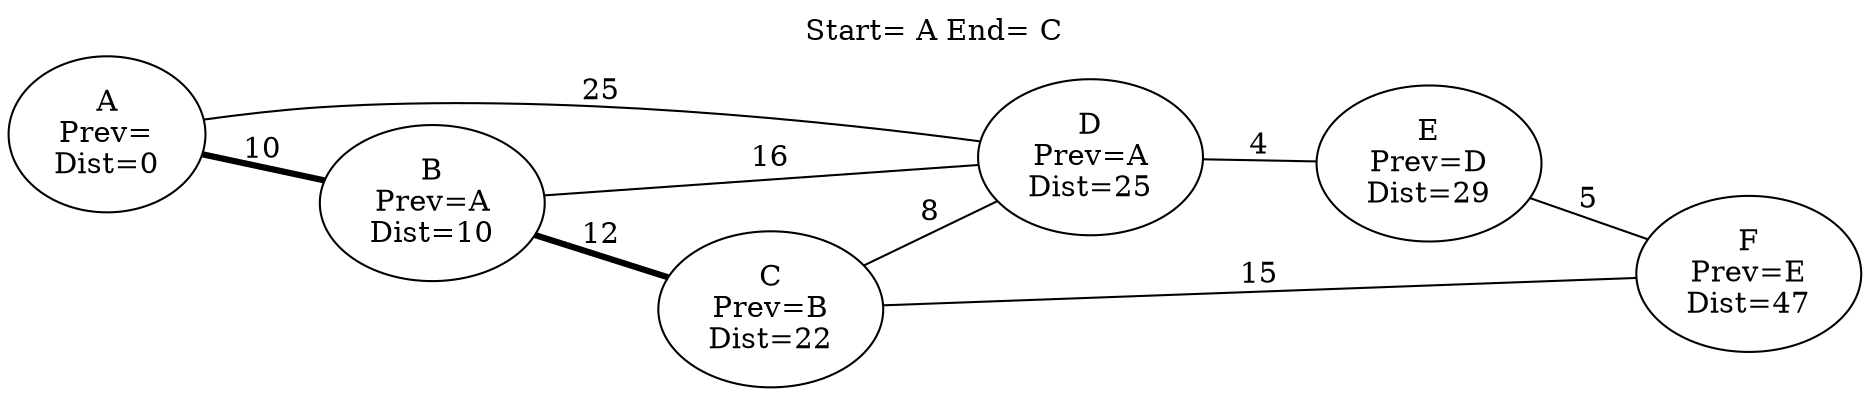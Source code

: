 graph {
    rankdir=LR;
labelloc=t
 a [label="A\nPrev=\nDist=0"];
 b [label="B\nPrev=A\nDist=10"];
 c [label="C\nPrev=B\nDist=22"];
 d [label="D\nPrev=A\nDist=25"];
 e [label="E\nPrev=D\nDist=29"];
 f [label="F\nPrev=E\nDist=47"];
 
    a -- b[weight=10,label="10",penwidth=3];
    b -- c[weight=10,label="12",penwidth=3];
    c -- d[weight=10,label="8"];
    d -- e[weight=10,label="4"];
    e -- f[weight=10,label="5"];
    a -- d[weight=10,label="25"];
    b -- d[weight=10,label="16"];
    c -- f[weight=10,label="15"];
label ="Start= A End= C";

}
